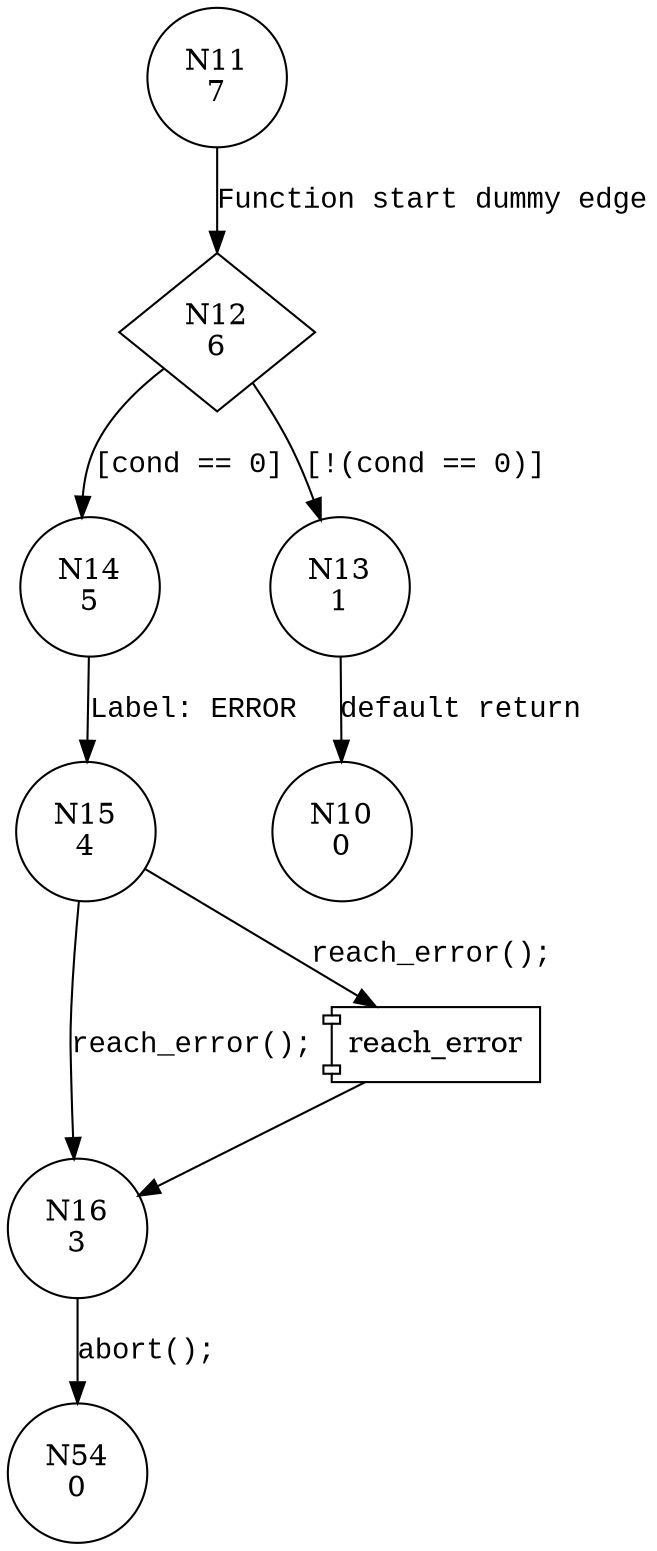 digraph __VERIFIER_assert {
12 [shape="diamond" label="N12\n6"]
14 [shape="circle" label="N14\n5"]
13 [shape="circle" label="N13\n1"]
15 [shape="circle" label="N15\n4"]
16 [shape="circle" label="N16\n3"]
11 [shape="circle" label="N11\n7"]
10 [shape="circle" label="N10\n0"]
54 [shape="circle" label="N54\n0"]
12 -> 14 [label="[cond == 0]" fontname="Courier New"]
12 -> 13 [label="[!(cond == 0)]" fontname="Courier New"]
14 -> 15 [label="Label: ERROR" fontname="Courier New"]
100002 [shape="component" label="reach_error"]
15 -> 100002 [label="reach_error();" fontname="Courier New"]
100002 -> 16 [label="" fontname="Courier New"]
15 -> 16 [label="reach_error();" fontname="Courier New"]
11 -> 12 [label="Function start dummy edge" fontname="Courier New"]
13 -> 10 [label="default return" fontname="Courier New"]
16 -> 54 [label="abort();" fontname="Courier New"]
}
